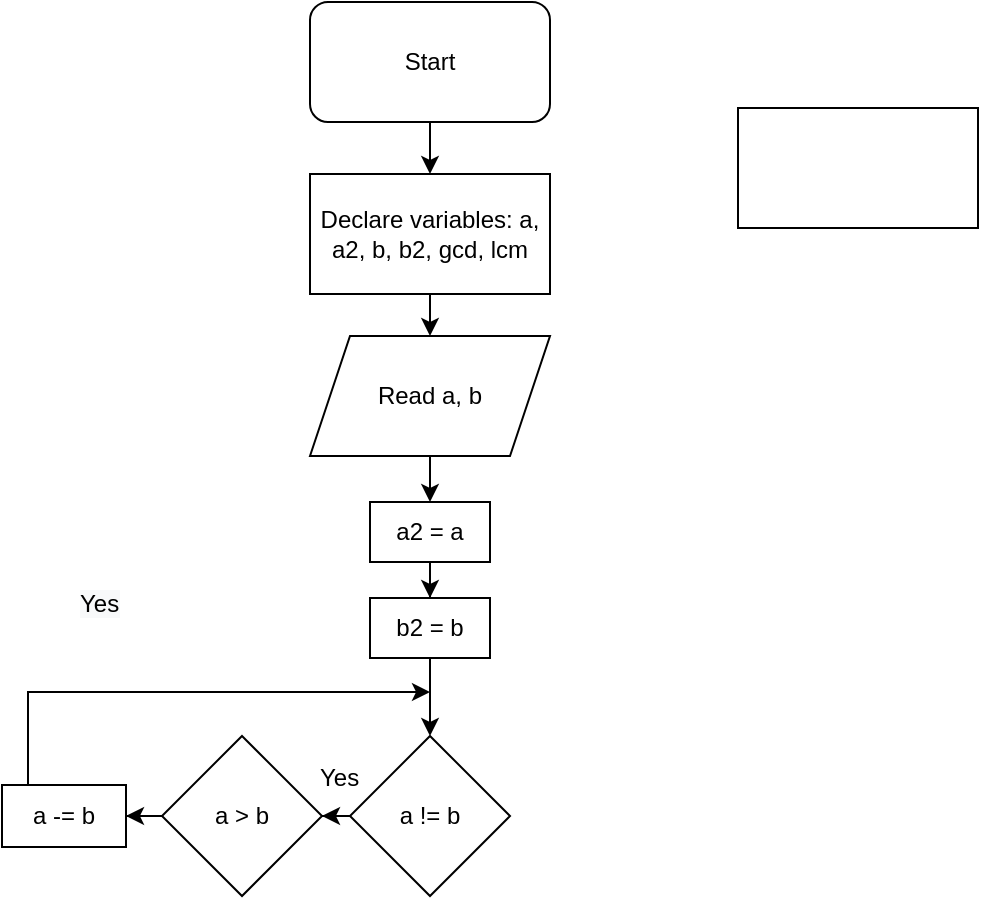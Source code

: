 <mxfile version="20.0.3" type="github">
  <diagram id="C5RBs43oDa-KdzZeNtuy" name="Page-1">
    <mxGraphModel dx="633" dy="263" grid="0" gridSize="10" guides="1" tooltips="1" connect="1" arrows="1" fold="1" page="1" pageScale="1" pageWidth="827" pageHeight="1169" math="0" shadow="0">
      <root>
        <mxCell id="WIyWlLk6GJQsqaUBKTNV-0" />
        <mxCell id="WIyWlLk6GJQsqaUBKTNV-1" parent="WIyWlLk6GJQsqaUBKTNV-0" />
        <mxCell id="fGDJ1GmpwdOzD5XGnNyw-6" value="" style="edgeStyle=orthogonalEdgeStyle;rounded=0;orthogonalLoop=1;jettySize=auto;html=1;" edge="1" parent="WIyWlLk6GJQsqaUBKTNV-1" source="fGDJ1GmpwdOzD5XGnNyw-0" target="fGDJ1GmpwdOzD5XGnNyw-5">
          <mxGeometry relative="1" as="geometry" />
        </mxCell>
        <mxCell id="fGDJ1GmpwdOzD5XGnNyw-0" value="Start" style="rounded=1;whiteSpace=wrap;html=1;" vertex="1" parent="WIyWlLk6GJQsqaUBKTNV-1">
          <mxGeometry x="322" y="76" width="120" height="60" as="geometry" />
        </mxCell>
        <mxCell id="fGDJ1GmpwdOzD5XGnNyw-8" value="" style="edgeStyle=orthogonalEdgeStyle;rounded=0;orthogonalLoop=1;jettySize=auto;html=1;" edge="1" parent="WIyWlLk6GJQsqaUBKTNV-1" source="fGDJ1GmpwdOzD5XGnNyw-5" target="fGDJ1GmpwdOzD5XGnNyw-7">
          <mxGeometry relative="1" as="geometry" />
        </mxCell>
        <mxCell id="fGDJ1GmpwdOzD5XGnNyw-5" value="Declare variables: a, a2, b, b2, gcd, lcm" style="rounded=0;whiteSpace=wrap;html=1;" vertex="1" parent="WIyWlLk6GJQsqaUBKTNV-1">
          <mxGeometry x="322" y="162" width="120" height="60" as="geometry" />
        </mxCell>
        <mxCell id="fGDJ1GmpwdOzD5XGnNyw-12" value="" style="edgeStyle=orthogonalEdgeStyle;rounded=0;orthogonalLoop=1;jettySize=auto;html=1;" edge="1" parent="WIyWlLk6GJQsqaUBKTNV-1" source="fGDJ1GmpwdOzD5XGnNyw-7" target="fGDJ1GmpwdOzD5XGnNyw-9">
          <mxGeometry relative="1" as="geometry" />
        </mxCell>
        <mxCell id="fGDJ1GmpwdOzD5XGnNyw-7" value="Read a, b" style="shape=parallelogram;perimeter=parallelogramPerimeter;whiteSpace=wrap;html=1;fixedSize=1;rounded=0;" vertex="1" parent="WIyWlLk6GJQsqaUBKTNV-1">
          <mxGeometry x="322" y="243" width="120" height="60" as="geometry" />
        </mxCell>
        <mxCell id="fGDJ1GmpwdOzD5XGnNyw-13" value="" style="edgeStyle=orthogonalEdgeStyle;rounded=0;orthogonalLoop=1;jettySize=auto;html=1;" edge="1" parent="WIyWlLk6GJQsqaUBKTNV-1" source="fGDJ1GmpwdOzD5XGnNyw-9" target="fGDJ1GmpwdOzD5XGnNyw-11">
          <mxGeometry relative="1" as="geometry" />
        </mxCell>
        <mxCell id="fGDJ1GmpwdOzD5XGnNyw-9" value="a2 = a" style="rounded=0;whiteSpace=wrap;html=1;" vertex="1" parent="WIyWlLk6GJQsqaUBKTNV-1">
          <mxGeometry x="352" y="326" width="60" height="30" as="geometry" />
        </mxCell>
        <mxCell id="fGDJ1GmpwdOzD5XGnNyw-10" value="" style="rounded=0;whiteSpace=wrap;html=1;" vertex="1" parent="WIyWlLk6GJQsqaUBKTNV-1">
          <mxGeometry x="536" y="129" width="120" height="60" as="geometry" />
        </mxCell>
        <mxCell id="fGDJ1GmpwdOzD5XGnNyw-15" value="" style="edgeStyle=orthogonalEdgeStyle;rounded=0;orthogonalLoop=1;jettySize=auto;html=1;" edge="1" parent="WIyWlLk6GJQsqaUBKTNV-1" source="fGDJ1GmpwdOzD5XGnNyw-11" target="fGDJ1GmpwdOzD5XGnNyw-14">
          <mxGeometry relative="1" as="geometry" />
        </mxCell>
        <mxCell id="fGDJ1GmpwdOzD5XGnNyw-11" value="b2 = b" style="rounded=0;whiteSpace=wrap;html=1;" vertex="1" parent="WIyWlLk6GJQsqaUBKTNV-1">
          <mxGeometry x="352.0" y="374" width="60" height="30" as="geometry" />
        </mxCell>
        <mxCell id="fGDJ1GmpwdOzD5XGnNyw-17" value="" style="edgeStyle=orthogonalEdgeStyle;rounded=0;orthogonalLoop=1;jettySize=auto;html=1;" edge="1" parent="WIyWlLk6GJQsqaUBKTNV-1" source="fGDJ1GmpwdOzD5XGnNyw-14" target="fGDJ1GmpwdOzD5XGnNyw-16">
          <mxGeometry relative="1" as="geometry" />
        </mxCell>
        <mxCell id="fGDJ1GmpwdOzD5XGnNyw-14" value="a != b" style="rhombus;whiteSpace=wrap;html=1;rounded=0;" vertex="1" parent="WIyWlLk6GJQsqaUBKTNV-1">
          <mxGeometry x="342.0" y="443" width="80" height="80" as="geometry" />
        </mxCell>
        <mxCell id="fGDJ1GmpwdOzD5XGnNyw-19" value="" style="edgeStyle=orthogonalEdgeStyle;rounded=0;orthogonalLoop=1;jettySize=auto;html=1;" edge="1" parent="WIyWlLk6GJQsqaUBKTNV-1" source="fGDJ1GmpwdOzD5XGnNyw-16" target="fGDJ1GmpwdOzD5XGnNyw-18">
          <mxGeometry relative="1" as="geometry" />
        </mxCell>
        <mxCell id="fGDJ1GmpwdOzD5XGnNyw-16" value="a &amp;gt; b" style="rhombus;whiteSpace=wrap;html=1;rounded=0;" vertex="1" parent="WIyWlLk6GJQsqaUBKTNV-1">
          <mxGeometry x="248.0" y="443" width="80" height="80" as="geometry" />
        </mxCell>
        <mxCell id="fGDJ1GmpwdOzD5XGnNyw-21" value="" style="edgeStyle=orthogonalEdgeStyle;rounded=0;orthogonalLoop=1;jettySize=auto;html=1;" edge="1" parent="WIyWlLk6GJQsqaUBKTNV-1" source="fGDJ1GmpwdOzD5XGnNyw-18">
          <mxGeometry relative="1" as="geometry">
            <mxPoint x="382" y="421" as="targetPoint" />
            <Array as="points">
              <mxPoint x="181" y="421" />
            </Array>
          </mxGeometry>
        </mxCell>
        <mxCell id="fGDJ1GmpwdOzD5XGnNyw-18" value="a -= b" style="whiteSpace=wrap;html=1;rounded=0;" vertex="1" parent="WIyWlLk6GJQsqaUBKTNV-1">
          <mxGeometry x="168" y="467.5" width="62" height="31" as="geometry" />
        </mxCell>
        <mxCell id="fGDJ1GmpwdOzD5XGnNyw-22" value="&lt;span style=&quot;text-align: center;&quot;&gt;Yes&lt;/span&gt;" style="text;whiteSpace=wrap;html=1;" vertex="1" parent="WIyWlLk6GJQsqaUBKTNV-1">
          <mxGeometry x="325" y="450" width="24" height="23" as="geometry" />
        </mxCell>
        <mxCell id="fGDJ1GmpwdOzD5XGnNyw-23" value="&lt;span style=&quot;color: rgb(0, 0, 0); font-family: Helvetica; font-size: 12px; font-style: normal; font-variant-ligatures: normal; font-variant-caps: normal; font-weight: 400; letter-spacing: normal; orphans: 2; text-align: center; text-indent: 0px; text-transform: none; widows: 2; word-spacing: 0px; -webkit-text-stroke-width: 0px; background-color: rgb(248, 249, 250); text-decoration-thickness: initial; text-decoration-style: initial; text-decoration-color: initial; float: none; display: inline !important;&quot;&gt;Yes&lt;/span&gt;" style="text;whiteSpace=wrap;html=1;" vertex="1" parent="WIyWlLk6GJQsqaUBKTNV-1">
          <mxGeometry x="205" y="363" width="22" height="23" as="geometry" />
        </mxCell>
      </root>
    </mxGraphModel>
  </diagram>
</mxfile>

